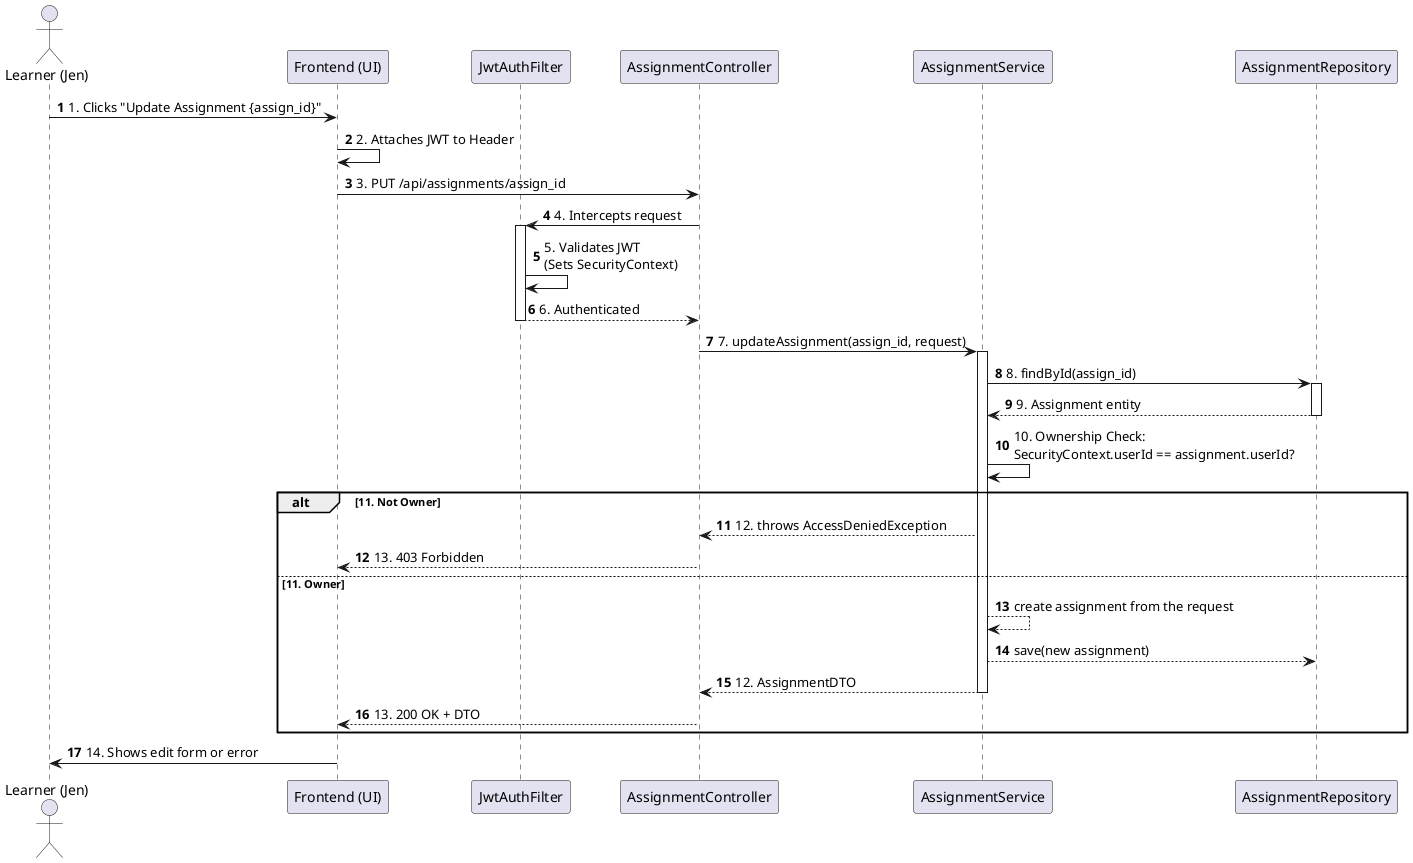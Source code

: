 @startuml
actor User as "Learner (Jen)"
participant Frontend as "Frontend (UI)"
participant "JwtAuthFilter" as AuthFilter
participant "AssignmentController" as Controller
participant "AssignmentService" as Service
participant "AssignmentRepository" as Repository

autonumber

User -> Frontend : 1. Clicks "Update Assignment {assign_id}"
Frontend -> Frontend : 2. Attaches JWT to Header
Frontend -> Controller : 3. PUT /api/assignments/assign_id

Controller -> AuthFilter : 4. Intercepts request
activate AuthFilter
AuthFilter -> AuthFilter : 5. Validates JWT\n(Sets SecurityContext)
AuthFilter --> Controller : 6. Authenticated
deactivate AuthFilter

Controller -> Service : 7. updateAssignment(assign_id, request)
activate Service

Service -> Repository : 8. findById(assign_id)
activate Repository
Repository --> Service : 9. Assignment entity
deactivate Repository

Service -> Service : 10. Ownership Check:\nSecurityContext.userId == assignment.userId?
alt 11. Not Owner
    Service --> Controller : 12. throws AccessDeniedException
    Controller --> Frontend : 13. 403 Forbidden
else 11. Owner
    Service --> Service : create assignment from the request
    Service --> Repository : save(new assignment)
    Service --> Controller : 12. AssignmentDTO
    deactivate Service
    Controller --> Frontend : 13. 200 OK + DTO
end

Frontend -> User : 14. Shows edit form or error

@enduml